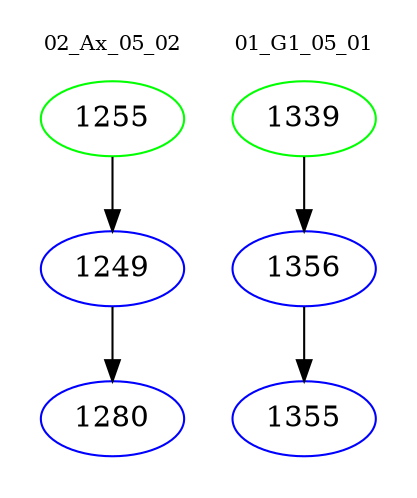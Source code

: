 digraph{
subgraph cluster_0 {
color = white
label = "02_Ax_05_02";
fontsize=10;
T0_1255 [label="1255", color="green"]
T0_1255 -> T0_1249 [color="black"]
T0_1249 [label="1249", color="blue"]
T0_1249 -> T0_1280 [color="black"]
T0_1280 [label="1280", color="blue"]
}
subgraph cluster_1 {
color = white
label = "01_G1_05_01";
fontsize=10;
T1_1339 [label="1339", color="green"]
T1_1339 -> T1_1356 [color="black"]
T1_1356 [label="1356", color="blue"]
T1_1356 -> T1_1355 [color="black"]
T1_1355 [label="1355", color="blue"]
}
}
